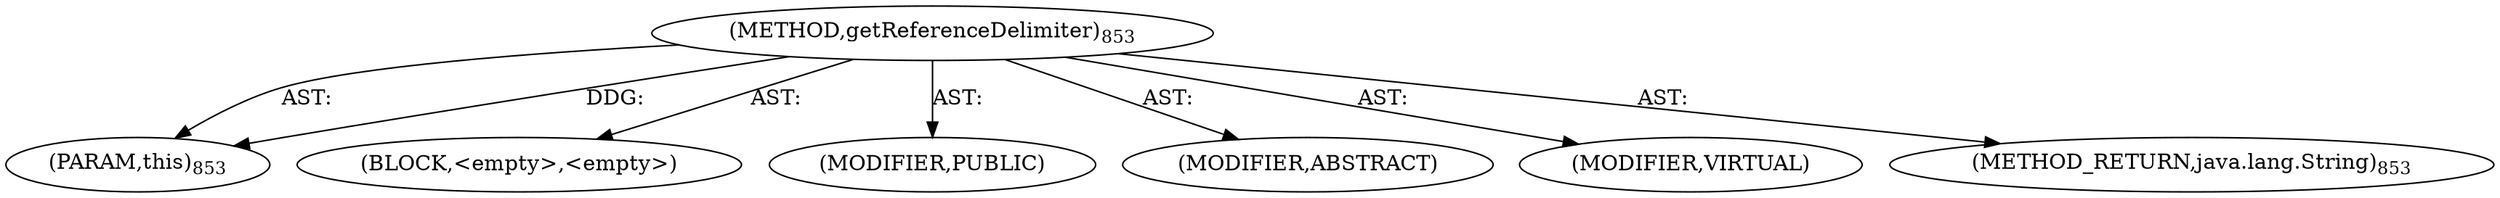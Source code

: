 digraph "getReferenceDelimiter" {  
"111669149749" [label = <(METHOD,getReferenceDelimiter)<SUB>853</SUB>> ]
"115964117071" [label = <(PARAM,this)<SUB>853</SUB>> ]
"25769803861" [label = <(BLOCK,&lt;empty&gt;,&lt;empty&gt;)> ]
"133143986305" [label = <(MODIFIER,PUBLIC)> ]
"133143986306" [label = <(MODIFIER,ABSTRACT)> ]
"133143986307" [label = <(MODIFIER,VIRTUAL)> ]
"128849018933" [label = <(METHOD_RETURN,java.lang.String)<SUB>853</SUB>> ]
  "111669149749" -> "115964117071"  [ label = "AST: "] 
  "111669149749" -> "25769803861"  [ label = "AST: "] 
  "111669149749" -> "133143986305"  [ label = "AST: "] 
  "111669149749" -> "133143986306"  [ label = "AST: "] 
  "111669149749" -> "133143986307"  [ label = "AST: "] 
  "111669149749" -> "128849018933"  [ label = "AST: "] 
  "111669149749" -> "115964117071"  [ label = "DDG: "] 
}
